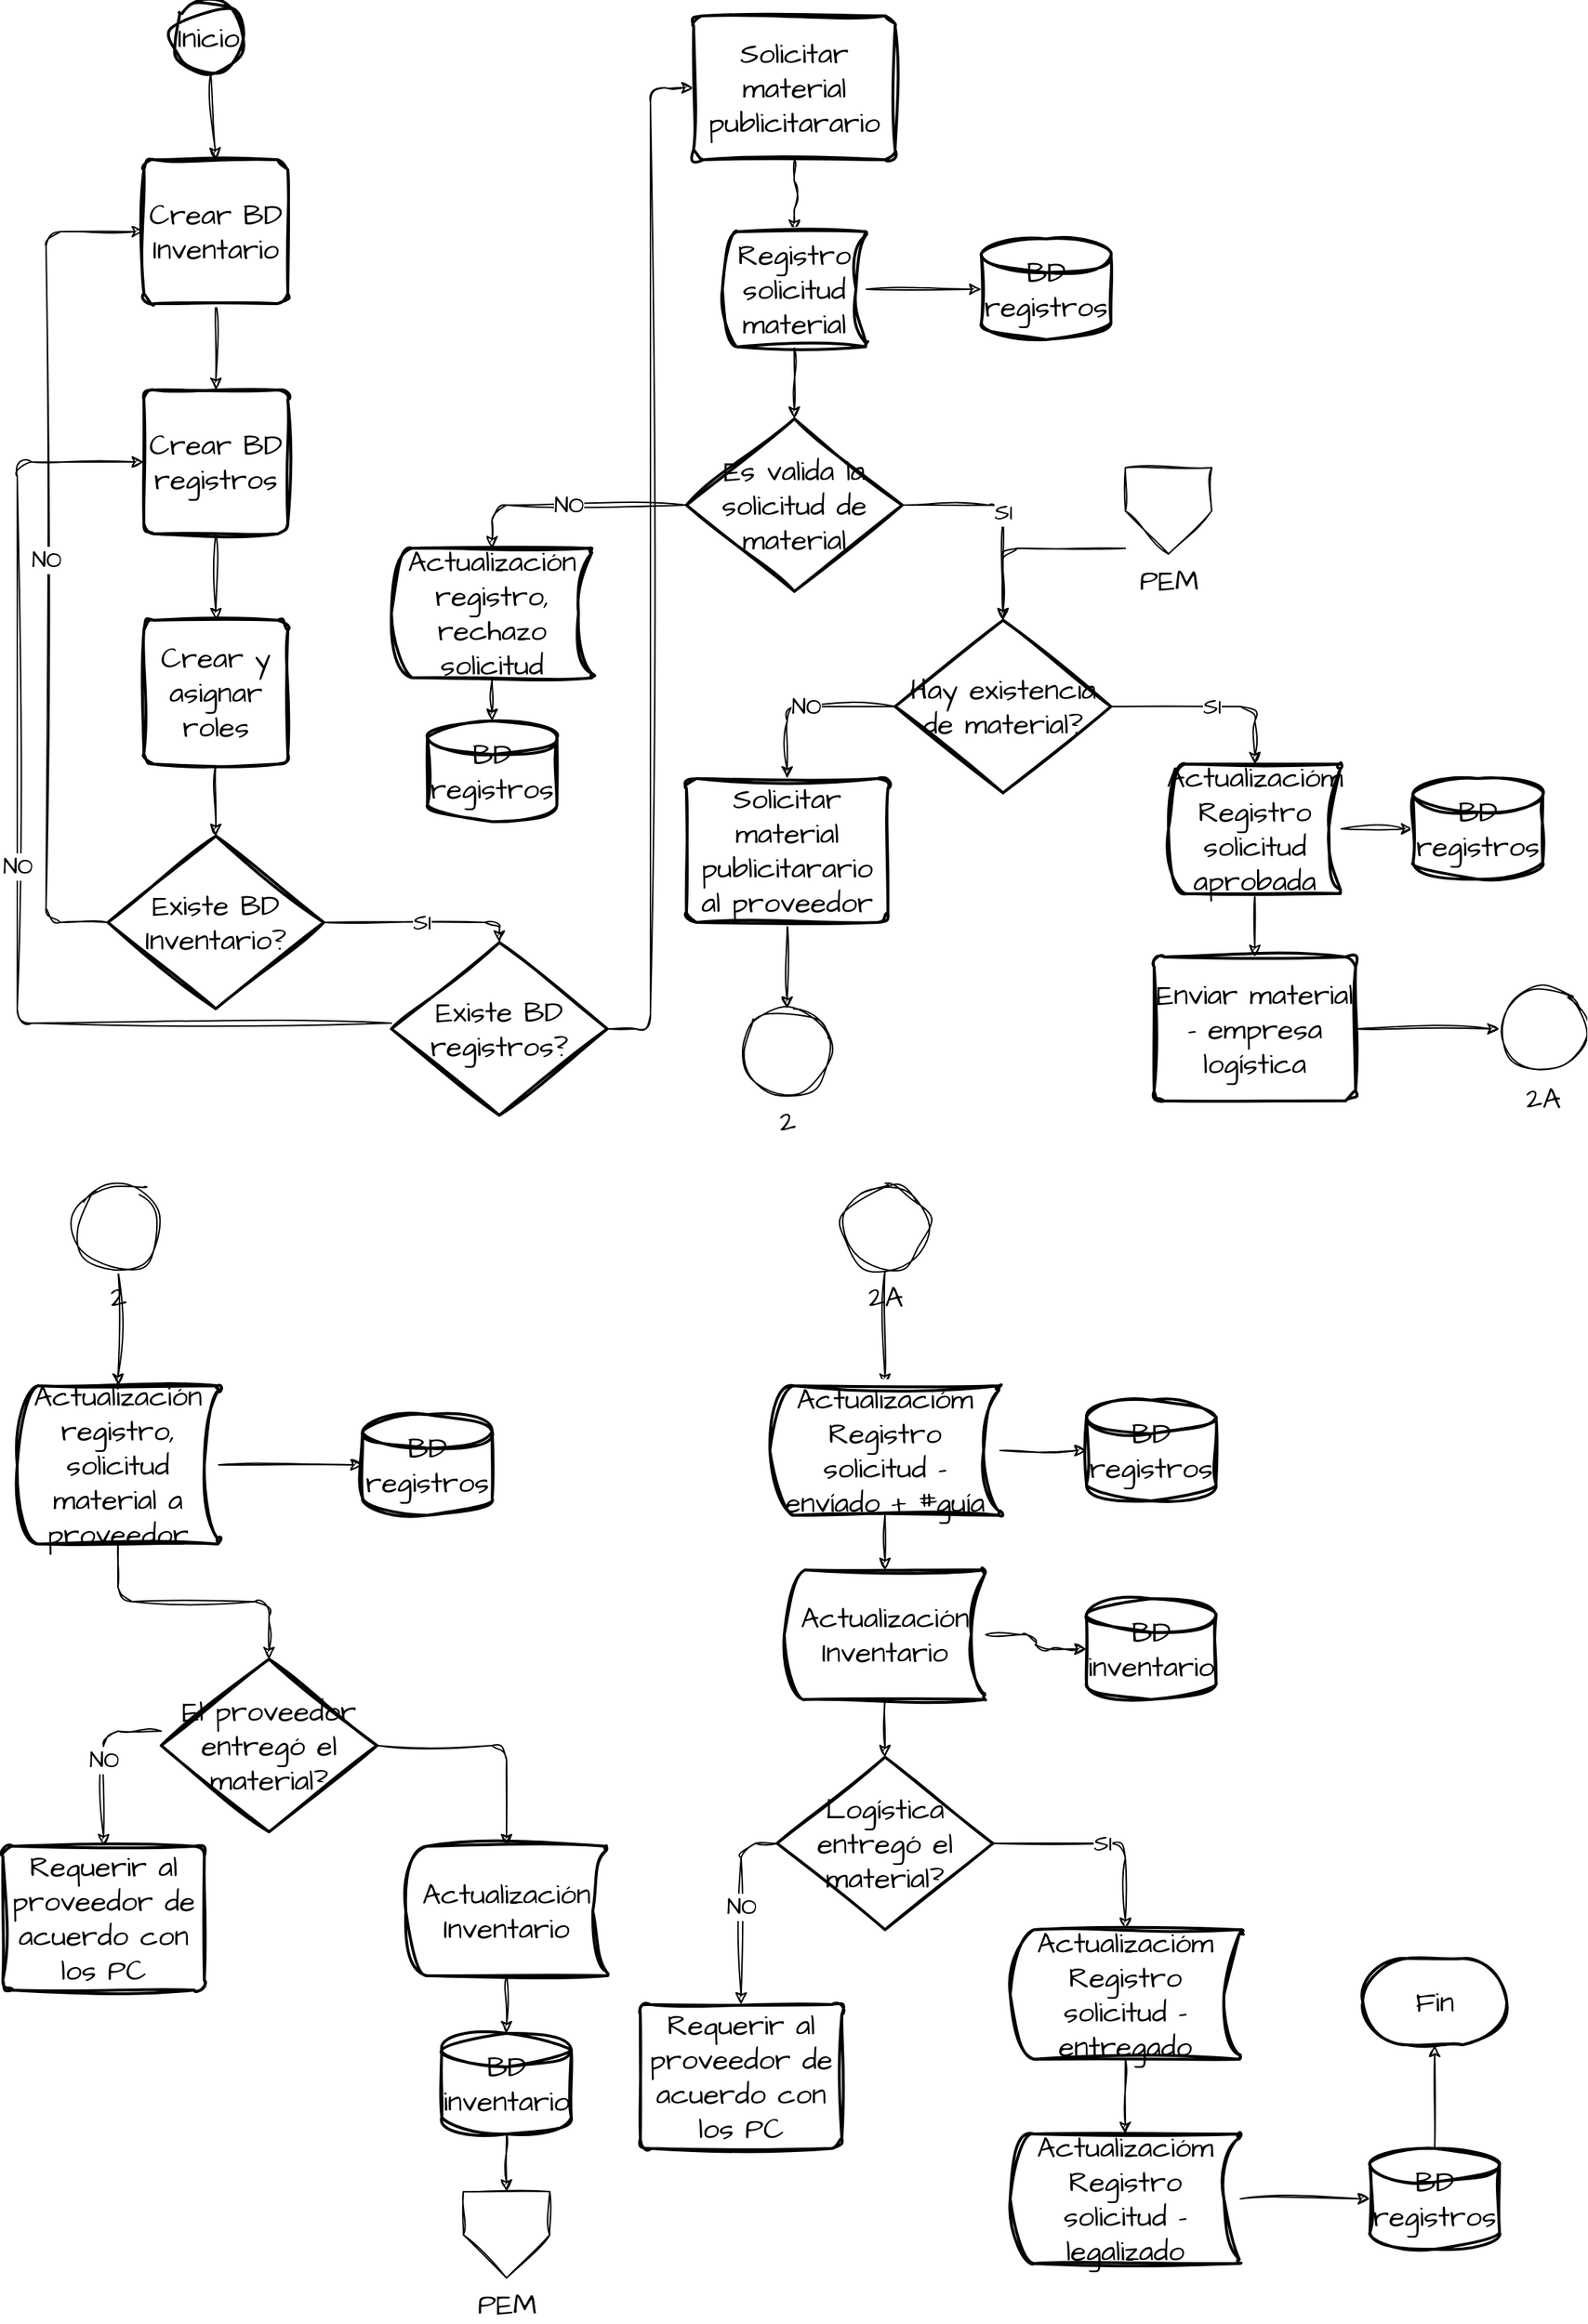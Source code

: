 <mxfile>
    <diagram id="SYRj2XKn7K4QeUOlryJP" name="Diagramaflujo">
        <mxGraphModel dx="793" dy="201" grid="1" gridSize="10" guides="1" tooltips="1" connect="1" arrows="1" fold="1" page="1" pageScale="1" pageWidth="1169" pageHeight="827" math="0" shadow="0">
            <root>
                <mxCell id="0"/>
                <mxCell id="1" parent="0"/>
                <mxCell id="UWkg1GmiOzRJtolM-4xB-4" style="edgeStyle=none;sketch=1;hachureGap=4;jiggle=2;curveFitting=1;html=1;entryX=0.5;entryY=0;entryDx=0;entryDy=0;fontFamily=Architects Daughter;fontSource=https%3A%2F%2Ffonts.googleapis.com%2Fcss%3Ffamily%3DArchitects%2BDaughter;fontSize=16;" parent="1" source="UWkg1GmiOzRJtolM-4xB-1" target="UWkg1GmiOzRJtolM-4xB-2" edge="1">
                    <mxGeometry relative="1" as="geometry"/>
                </mxCell>
                <mxCell id="UWkg1GmiOzRJtolM-4xB-1" value="Inicio" style="strokeWidth=2;html=1;shape=mxgraph.flowchart.start_2;whiteSpace=wrap;sketch=1;hachureGap=4;jiggle=2;curveFitting=1;fontFamily=Architects Daughter;fontSource=https%3A%2F%2Ffonts.googleapis.com%2Fcss%3Ffamily%3DArchitects%2BDaughter;fontSize=20;" parent="1" vertex="1">
                    <mxGeometry x="128" y="30" width="50" height="50" as="geometry"/>
                </mxCell>
                <mxCell id="UWkg1GmiOzRJtolM-4xB-5" style="edgeStyle=none;sketch=1;hachureGap=4;jiggle=2;curveFitting=1;html=1;entryX=0.5;entryY=0;entryDx=0;entryDy=0;fontFamily=Architects Daughter;fontSource=https%3A%2F%2Ffonts.googleapis.com%2Fcss%3Ffamily%3DArchitects%2BDaughter;fontSize=16;" parent="1" source="UWkg1GmiOzRJtolM-4xB-2" target="UWkg1GmiOzRJtolM-4xB-3" edge="1">
                    <mxGeometry relative="1" as="geometry"/>
                </mxCell>
                <mxCell id="UWkg1GmiOzRJtolM-4xB-2" value="Crear BD Inventario" style="rounded=1;whiteSpace=wrap;html=1;absoluteArcSize=1;arcSize=14;strokeWidth=2;sketch=1;hachureGap=4;jiggle=2;curveFitting=1;fontFamily=Architects Daughter;fontSource=https%3A%2F%2Ffonts.googleapis.com%2Fcss%3Ffamily%3DArchitects%2BDaughter;fontSize=20;" parent="1" vertex="1">
                    <mxGeometry x="108" y="140" width="100" height="100" as="geometry"/>
                </mxCell>
                <mxCell id="cjxhQd0S0Z3geC8BEjk8-2" style="edgeStyle=none;sketch=1;hachureGap=4;jiggle=2;curveFitting=1;html=1;entryX=0.5;entryY=0;entryDx=0;entryDy=0;fontFamily=Architects Daughter;fontSource=https%3A%2F%2Ffonts.googleapis.com%2Fcss%3Ffamily%3DArchitects%2BDaughter;fontSize=16;" parent="1" source="UWkg1GmiOzRJtolM-4xB-3" target="cjxhQd0S0Z3geC8BEjk8-1" edge="1">
                    <mxGeometry relative="1" as="geometry"/>
                </mxCell>
                <mxCell id="UWkg1GmiOzRJtolM-4xB-3" value="Crear BD registros" style="rounded=1;whiteSpace=wrap;html=1;absoluteArcSize=1;arcSize=14;strokeWidth=2;sketch=1;hachureGap=4;jiggle=2;curveFitting=1;fontFamily=Architects Daughter;fontSource=https%3A%2F%2Ffonts.googleapis.com%2Fcss%3Ffamily%3DArchitects%2BDaughter;fontSize=20;" parent="1" vertex="1">
                    <mxGeometry x="108" y="300" width="100" height="100" as="geometry"/>
                </mxCell>
                <mxCell id="hWOZ15Qhr4RqWc7GJRHR-2" style="edgeStyle=none;sketch=1;hachureGap=4;jiggle=2;curveFitting=1;html=1;entryX=0.5;entryY=0;entryDx=0;entryDy=0;entryPerimeter=0;fontFamily=Architects Daughter;fontSource=https%3A%2F%2Ffonts.googleapis.com%2Fcss%3Ffamily%3DArchitects%2BDaughter;fontSize=16;" parent="1" source="cjxhQd0S0Z3geC8BEjk8-1" target="hWOZ15Qhr4RqWc7GJRHR-1" edge="1">
                    <mxGeometry relative="1" as="geometry"/>
                </mxCell>
                <mxCell id="cjxhQd0S0Z3geC8BEjk8-1" value="Crear y asignar roles" style="rounded=1;whiteSpace=wrap;html=1;absoluteArcSize=1;arcSize=14;strokeWidth=2;sketch=1;hachureGap=4;jiggle=2;curveFitting=1;fontFamily=Architects Daughter;fontSource=https%3A%2F%2Ffonts.googleapis.com%2Fcss%3Ffamily%3DArchitects%2BDaughter;fontSize=20;" parent="1" vertex="1">
                    <mxGeometry x="108" y="460" width="100" height="100" as="geometry"/>
                </mxCell>
                <mxCell id="hWOZ15Qhr4RqWc7GJRHR-4" value="NO" style="edgeStyle=orthogonalEdgeStyle;sketch=1;hachureGap=4;jiggle=2;curveFitting=1;html=1;entryX=0;entryY=0.5;entryDx=0;entryDy=0;fontFamily=Architects Daughter;fontSource=https%3A%2F%2Ffonts.googleapis.com%2Fcss%3Ffamily%3DArchitects%2BDaughter;fontSize=16;" parent="1" source="hWOZ15Qhr4RqWc7GJRHR-1" target="UWkg1GmiOzRJtolM-4xB-2" edge="1">
                    <mxGeometry relative="1" as="geometry">
                        <Array as="points">
                            <mxPoint x="40" y="670"/>
                            <mxPoint x="40" y="190"/>
                        </Array>
                    </mxGeometry>
                </mxCell>
                <mxCell id="hWOZ15Qhr4RqWc7GJRHR-6" value="SI" style="edgeStyle=orthogonalEdgeStyle;sketch=1;hachureGap=4;jiggle=2;curveFitting=1;html=1;entryX=0.5;entryY=0;entryDx=0;entryDy=0;entryPerimeter=0;fontFamily=Architects Daughter;fontSource=https%3A%2F%2Ffonts.googleapis.com%2Fcss%3Ffamily%3DArchitects%2BDaughter;fontSize=16;" parent="1" source="hWOZ15Qhr4RqWc7GJRHR-1" target="hWOZ15Qhr4RqWc7GJRHR-3" edge="1">
                    <mxGeometry relative="1" as="geometry"/>
                </mxCell>
                <mxCell id="hWOZ15Qhr4RqWc7GJRHR-1" value="Existe BD Inventario?" style="strokeWidth=2;html=1;shape=mxgraph.flowchart.decision;whiteSpace=wrap;sketch=1;hachureGap=4;jiggle=2;curveFitting=1;fontFamily=Architects Daughter;fontSource=https%3A%2F%2Ffonts.googleapis.com%2Fcss%3Ffamily%3DArchitects%2BDaughter;fontSize=20;" parent="1" vertex="1">
                    <mxGeometry x="83" y="610" width="150" height="120" as="geometry"/>
                </mxCell>
                <mxCell id="hWOZ15Qhr4RqWc7GJRHR-7" value="NO" style="edgeStyle=orthogonalEdgeStyle;sketch=1;hachureGap=4;jiggle=2;curveFitting=1;html=1;entryX=0;entryY=0.5;entryDx=0;entryDy=0;fontFamily=Architects Daughter;fontSource=https%3A%2F%2Ffonts.googleapis.com%2Fcss%3Ffamily%3DArchitects%2BDaughter;fontSize=16;" parent="1" source="hWOZ15Qhr4RqWc7GJRHR-3" target="UWkg1GmiOzRJtolM-4xB-3" edge="1">
                    <mxGeometry relative="1" as="geometry">
                        <Array as="points">
                            <mxPoint x="20" y="740"/>
                            <mxPoint x="20" y="350"/>
                        </Array>
                    </mxGeometry>
                </mxCell>
                <mxCell id="XLmAMiCk5XzbBJmIG9R0-1" style="edgeStyle=orthogonalEdgeStyle;sketch=1;hachureGap=4;jiggle=2;curveFitting=1;html=1;entryX=0;entryY=0.5;entryDx=0;entryDy=0;fontFamily=Architects Daughter;fontSource=https%3A%2F%2Ffonts.googleapis.com%2Fcss%3Ffamily%3DArchitects%2BDaughter;fontSize=16;" parent="1" source="hWOZ15Qhr4RqWc7GJRHR-3" target="RUVE5d4cIIXCL2rkTvSg-2" edge="1">
                    <mxGeometry relative="1" as="geometry"/>
                </mxCell>
                <mxCell id="hWOZ15Qhr4RqWc7GJRHR-3" value="Existe BD registros?" style="strokeWidth=2;html=1;shape=mxgraph.flowchart.decision;whiteSpace=wrap;sketch=1;hachureGap=4;jiggle=2;curveFitting=1;fontFamily=Architects Daughter;fontSource=https%3A%2F%2Ffonts.googleapis.com%2Fcss%3Ffamily%3DArchitects%2BDaughter;fontSize=20;" parent="1" vertex="1">
                    <mxGeometry x="280" y="684" width="150" height="120" as="geometry"/>
                </mxCell>
                <mxCell id="XLmAMiCk5XzbBJmIG9R0-3" style="edgeStyle=orthogonalEdgeStyle;sketch=1;hachureGap=4;jiggle=2;curveFitting=1;html=1;fontFamily=Architects Daughter;fontSource=https%3A%2F%2Ffonts.googleapis.com%2Fcss%3Ffamily%3DArchitects%2BDaughter;fontSize=16;" parent="1" source="RUVE5d4cIIXCL2rkTvSg-2" edge="1">
                    <mxGeometry relative="1" as="geometry">
                        <mxPoint x="560.0" y="190" as="targetPoint"/>
                    </mxGeometry>
                </mxCell>
                <mxCell id="RUVE5d4cIIXCL2rkTvSg-2" value="Solicitar material publicitarario" style="rounded=1;whiteSpace=wrap;html=1;absoluteArcSize=1;arcSize=14;strokeWidth=2;sketch=1;hachureGap=4;jiggle=2;curveFitting=1;fontFamily=Architects Daughter;fontSource=https%3A%2F%2Ffonts.googleapis.com%2Fcss%3Ffamily%3DArchitects%2BDaughter;fontSize=20;" parent="1" vertex="1">
                    <mxGeometry x="490" y="40" width="140" height="100" as="geometry"/>
                </mxCell>
                <mxCell id="XLmAMiCk5XzbBJmIG9R0-5" style="edgeStyle=orthogonalEdgeStyle;sketch=1;hachureGap=4;jiggle=2;curveFitting=1;html=1;entryX=0;entryY=0.5;entryDx=0;entryDy=0;entryPerimeter=0;fontFamily=Architects Daughter;fontSource=https%3A%2F%2Ffonts.googleapis.com%2Fcss%3Ffamily%3DArchitects%2BDaughter;fontSize=16;" parent="1" source="XLmAMiCk5XzbBJmIG9R0-2" target="XLmAMiCk5XzbBJmIG9R0-4" edge="1">
                    <mxGeometry relative="1" as="geometry"/>
                </mxCell>
                <mxCell id="AAdMBMOaVYVaj3Oyje2J-4" style="edgeStyle=orthogonalEdgeStyle;sketch=1;hachureGap=4;jiggle=2;curveFitting=1;html=1;entryX=0.5;entryY=0;entryDx=0;entryDy=0;entryPerimeter=0;fontFamily=Architects Daughter;fontSource=https%3A%2F%2Ffonts.googleapis.com%2Fcss%3Ffamily%3DArchitects%2BDaughter;fontSize=16;" parent="1" source="XLmAMiCk5XzbBJmIG9R0-2" target="AAdMBMOaVYVaj3Oyje2J-2" edge="1">
                    <mxGeometry relative="1" as="geometry"/>
                </mxCell>
                <mxCell id="XLmAMiCk5XzbBJmIG9R0-2" value="Registro solicitud material" style="strokeWidth=2;html=1;shape=mxgraph.flowchart.stored_data;whiteSpace=wrap;sketch=1;hachureGap=4;jiggle=2;curveFitting=1;fontFamily=Architects Daughter;fontSource=https%3A%2F%2Ffonts.googleapis.com%2Fcss%3Ffamily%3DArchitects%2BDaughter;fontSize=20;" parent="1" vertex="1">
                    <mxGeometry x="510" y="190" width="100" height="80" as="geometry"/>
                </mxCell>
                <mxCell id="XLmAMiCk5XzbBJmIG9R0-4" value="BD registros" style="strokeWidth=2;html=1;shape=mxgraph.flowchart.database;whiteSpace=wrap;sketch=1;hachureGap=4;jiggle=2;curveFitting=1;fontFamily=Architects Daughter;fontSource=https%3A%2F%2Ffonts.googleapis.com%2Fcss%3Ffamily%3DArchitects%2BDaughter;fontSize=20;" parent="1" vertex="1">
                    <mxGeometry x="690" y="195" width="90" height="70" as="geometry"/>
                </mxCell>
                <mxCell id="AAdMBMOaVYVaj3Oyje2J-5" value="SI" style="edgeStyle=orthogonalEdgeStyle;sketch=1;hachureGap=4;jiggle=2;curveFitting=1;html=1;entryX=0.5;entryY=0;entryDx=0;entryDy=0;entryPerimeter=0;fontFamily=Architects Daughter;fontSource=https%3A%2F%2Ffonts.googleapis.com%2Fcss%3Ffamily%3DArchitects%2BDaughter;fontSize=16;" parent="1" source="AAdMBMOaVYVaj3Oyje2J-2" target="AAdMBMOaVYVaj3Oyje2J-3" edge="1">
                    <mxGeometry relative="1" as="geometry">
                        <Array as="points">
                            <mxPoint x="705" y="380"/>
                        </Array>
                    </mxGeometry>
                </mxCell>
                <mxCell id="AAdMBMOaVYVaj3Oyje2J-7" value="NO" style="edgeStyle=orthogonalEdgeStyle;sketch=1;hachureGap=4;jiggle=2;curveFitting=1;html=1;entryX=0.5;entryY=0;entryDx=0;entryDy=0;entryPerimeter=0;fontFamily=Architects Daughter;fontSource=https%3A%2F%2Ffonts.googleapis.com%2Fcss%3Ffamily%3DArchitects%2BDaughter;fontSize=16;" parent="1" source="AAdMBMOaVYVaj3Oyje2J-2" target="AAdMBMOaVYVaj3Oyje2J-6" edge="1">
                    <mxGeometry relative="1" as="geometry"/>
                </mxCell>
                <mxCell id="AAdMBMOaVYVaj3Oyje2J-2" value="Es valida la solicitud de material" style="strokeWidth=2;html=1;shape=mxgraph.flowchart.decision;whiteSpace=wrap;sketch=1;hachureGap=4;jiggle=2;curveFitting=1;fontFamily=Architects Daughter;fontSource=https%3A%2F%2Ffonts.googleapis.com%2Fcss%3Ffamily%3DArchitects%2BDaughter;fontSize=20;" parent="1" vertex="1">
                    <mxGeometry x="485" y="320" width="150" height="120" as="geometry"/>
                </mxCell>
                <mxCell id="AAdMBMOaVYVaj3Oyje2J-14" value="NO" style="edgeStyle=orthogonalEdgeStyle;sketch=1;hachureGap=4;jiggle=2;curveFitting=1;html=1;entryX=0.5;entryY=0;entryDx=0;entryDy=0;fontFamily=Architects Daughter;fontSource=https%3A%2F%2Ffonts.googleapis.com%2Fcss%3Ffamily%3DArchitects%2BDaughter;fontSize=16;" parent="1" source="AAdMBMOaVYVaj3Oyje2J-3" target="AAdMBMOaVYVaj3Oyje2J-11" edge="1">
                    <mxGeometry relative="1" as="geometry"/>
                </mxCell>
                <mxCell id="00juHRN1YXArudTo3HJc-2" value="SI" style="edgeStyle=orthogonalEdgeStyle;sketch=1;hachureGap=4;jiggle=2;curveFitting=1;html=1;entryX=0.5;entryY=0;entryDx=0;entryDy=0;entryPerimeter=0;fontFamily=Architects Daughter;fontSource=https%3A%2F%2Ffonts.googleapis.com%2Fcss%3Ffamily%3DArchitects%2BDaughter;fontSize=16;" parent="1" source="AAdMBMOaVYVaj3Oyje2J-3" target="00juHRN1YXArudTo3HJc-1" edge="1">
                    <mxGeometry relative="1" as="geometry"/>
                </mxCell>
                <mxCell id="AAdMBMOaVYVaj3Oyje2J-3" value="Hay existencia de material?" style="strokeWidth=2;html=1;shape=mxgraph.flowchart.decision;whiteSpace=wrap;sketch=1;hachureGap=4;jiggle=2;curveFitting=1;fontFamily=Architects Daughter;fontSource=https%3A%2F%2Ffonts.googleapis.com%2Fcss%3Ffamily%3DArchitects%2BDaughter;fontSize=20;" parent="1" vertex="1">
                    <mxGeometry x="630" y="460" width="150" height="120" as="geometry"/>
                </mxCell>
                <mxCell id="AAdMBMOaVYVaj3Oyje2J-9" style="edgeStyle=orthogonalEdgeStyle;sketch=1;hachureGap=4;jiggle=2;curveFitting=1;html=1;entryX=0.5;entryY=0;entryDx=0;entryDy=0;entryPerimeter=0;fontFamily=Architects Daughter;fontSource=https%3A%2F%2Ffonts.googleapis.com%2Fcss%3Ffamily%3DArchitects%2BDaughter;fontSize=16;" parent="1" source="AAdMBMOaVYVaj3Oyje2J-6" target="AAdMBMOaVYVaj3Oyje2J-8" edge="1">
                    <mxGeometry relative="1" as="geometry"/>
                </mxCell>
                <mxCell id="AAdMBMOaVYVaj3Oyje2J-6" value="Actualización registro, rechazo solicitud" style="strokeWidth=2;html=1;shape=mxgraph.flowchart.stored_data;whiteSpace=wrap;sketch=1;hachureGap=4;jiggle=2;curveFitting=1;fontFamily=Architects Daughter;fontSource=https%3A%2F%2Ffonts.googleapis.com%2Fcss%3Ffamily%3DArchitects%2BDaughter;fontSize=20;" parent="1" vertex="1">
                    <mxGeometry x="280" y="410" width="140" height="90" as="geometry"/>
                </mxCell>
                <mxCell id="AAdMBMOaVYVaj3Oyje2J-8" value="BD registros" style="strokeWidth=2;html=1;shape=mxgraph.flowchart.database;whiteSpace=wrap;sketch=1;hachureGap=4;jiggle=2;curveFitting=1;fontFamily=Architects Daughter;fontSource=https%3A%2F%2Ffonts.googleapis.com%2Fcss%3Ffamily%3DArchitects%2BDaughter;fontSize=20;" parent="1" vertex="1">
                    <mxGeometry x="305" y="530" width="90" height="70" as="geometry"/>
                </mxCell>
                <mxCell id="AAdMBMOaVYVaj3Oyje2J-17" style="edgeStyle=orthogonalEdgeStyle;sketch=1;hachureGap=4;jiggle=2;curveFitting=1;html=1;entryX=0.5;entryY=0;entryDx=0;entryDy=0;entryPerimeter=0;fontFamily=Architects Daughter;fontSource=https%3A%2F%2Ffonts.googleapis.com%2Fcss%3Ffamily%3DArchitects%2BDaughter;fontSize=16;" parent="1" source="AAdMBMOaVYVaj3Oyje2J-11" target="AAdMBMOaVYVaj3Oyje2J-16" edge="1">
                    <mxGeometry relative="1" as="geometry"/>
                </mxCell>
                <mxCell id="AAdMBMOaVYVaj3Oyje2J-11" value="Solicitar material publicitarario al proveedor" style="rounded=1;whiteSpace=wrap;html=1;absoluteArcSize=1;arcSize=14;strokeWidth=2;sketch=1;hachureGap=4;jiggle=2;curveFitting=1;fontFamily=Architects Daughter;fontSource=https%3A%2F%2Ffonts.googleapis.com%2Fcss%3Ffamily%3DArchitects%2BDaughter;fontSize=20;" parent="1" vertex="1">
                    <mxGeometry x="485" y="570" width="140" height="100" as="geometry"/>
                </mxCell>
                <mxCell id="AAdMBMOaVYVaj3Oyje2J-21" style="edgeStyle=orthogonalEdgeStyle;sketch=1;hachureGap=4;jiggle=2;curveFitting=1;html=1;entryX=0.5;entryY=0;entryDx=0;entryDy=0;entryPerimeter=0;fontFamily=Architects Daughter;fontSource=https%3A%2F%2Ffonts.googleapis.com%2Fcss%3Ffamily%3DArchitects%2BDaughter;fontSize=16;" parent="1" source="AAdMBMOaVYVaj3Oyje2J-15" target="AAdMBMOaVYVaj3Oyje2J-20" edge="1">
                    <mxGeometry relative="1" as="geometry"/>
                </mxCell>
                <mxCell id="00juHRN1YXArudTo3HJc-6" style="edgeStyle=orthogonalEdgeStyle;sketch=1;hachureGap=4;jiggle=2;curveFitting=1;html=1;fontFamily=Architects Daughter;fontSource=https%3A%2F%2Ffonts.googleapis.com%2Fcss%3Ffamily%3DArchitects%2BDaughter;fontSize=16;" parent="1" source="AAdMBMOaVYVaj3Oyje2J-15" target="00juHRN1YXArudTo3HJc-5" edge="1">
                    <mxGeometry relative="1" as="geometry"/>
                </mxCell>
                <mxCell id="AAdMBMOaVYVaj3Oyje2J-15" value="Actualización registro, solicitud material a proveedor" style="strokeWidth=2;html=1;shape=mxgraph.flowchart.stored_data;whiteSpace=wrap;sketch=1;hachureGap=4;jiggle=2;curveFitting=1;fontFamily=Architects Daughter;fontSource=https%3A%2F%2Ffonts.googleapis.com%2Fcss%3Ffamily%3DArchitects%2BDaughter;fontSize=20;" parent="1" vertex="1">
                    <mxGeometry x="20" y="992" width="140" height="110" as="geometry"/>
                </mxCell>
                <mxCell id="AAdMBMOaVYVaj3Oyje2J-16" value="2" style="verticalLabelPosition=bottom;verticalAlign=top;html=1;shape=mxgraph.flowchart.on-page_reference;sketch=1;hachureGap=4;jiggle=2;curveFitting=1;fontFamily=Architects Daughter;fontSource=https%3A%2F%2Ffonts.googleapis.com%2Fcss%3Ffamily%3DArchitects%2BDaughter;fontSize=20;" parent="1" vertex="1">
                    <mxGeometry x="525" y="730" width="60" height="60" as="geometry"/>
                </mxCell>
                <mxCell id="AAdMBMOaVYVaj3Oyje2J-19" style="edgeStyle=orthogonalEdgeStyle;sketch=1;hachureGap=4;jiggle=2;curveFitting=1;html=1;entryX=0.5;entryY=0;entryDx=0;entryDy=0;entryPerimeter=0;fontFamily=Architects Daughter;fontSource=https%3A%2F%2Ffonts.googleapis.com%2Fcss%3Ffamily%3DArchitects%2BDaughter;fontSize=16;" parent="1" source="AAdMBMOaVYVaj3Oyje2J-18" target="AAdMBMOaVYVaj3Oyje2J-15" edge="1">
                    <mxGeometry relative="1" as="geometry"/>
                </mxCell>
                <mxCell id="AAdMBMOaVYVaj3Oyje2J-18" value="2" style="verticalLabelPosition=bottom;verticalAlign=top;html=1;shape=mxgraph.flowchart.on-page_reference;sketch=1;hachureGap=4;jiggle=2;curveFitting=1;fontFamily=Architects Daughter;fontSource=https%3A%2F%2Ffonts.googleapis.com%2Fcss%3Ffamily%3DArchitects%2BDaughter;fontSize=20;" parent="1" vertex="1">
                    <mxGeometry x="60" y="852" width="60" height="60" as="geometry"/>
                </mxCell>
                <mxCell id="AAdMBMOaVYVaj3Oyje2J-28" value="NO" style="edgeStyle=orthogonalEdgeStyle;sketch=1;hachureGap=4;jiggle=2;curveFitting=1;html=1;entryX=0.5;entryY=0;entryDx=0;entryDy=0;fontFamily=Architects Daughter;fontSource=https%3A%2F%2Ffonts.googleapis.com%2Fcss%3Ffamily%3DArchitects%2BDaughter;fontSize=16;" parent="1" source="AAdMBMOaVYVaj3Oyje2J-20" target="AAdMBMOaVYVaj3Oyje2J-26" edge="1">
                    <mxGeometry relative="1" as="geometry">
                        <Array as="points">
                            <mxPoint x="80" y="1232"/>
                        </Array>
                    </mxGeometry>
                </mxCell>
                <mxCell id="00juHRN1YXArudTo3HJc-4" style="edgeStyle=orthogonalEdgeStyle;sketch=1;hachureGap=4;jiggle=2;curveFitting=1;html=1;entryX=0.5;entryY=0;entryDx=0;entryDy=0;entryPerimeter=0;fontFamily=Architects Daughter;fontSource=https%3A%2F%2Ffonts.googleapis.com%2Fcss%3Ffamily%3DArchitects%2BDaughter;fontSize=16;" parent="1" source="AAdMBMOaVYVaj3Oyje2J-20" target="00juHRN1YXArudTo3HJc-3" edge="1">
                    <mxGeometry relative="1" as="geometry"/>
                </mxCell>
                <mxCell id="AAdMBMOaVYVaj3Oyje2J-20" value="El proveedor entregó el material?" style="strokeWidth=2;html=1;shape=mxgraph.flowchart.decision;whiteSpace=wrap;sketch=1;hachureGap=4;jiggle=2;curveFitting=1;fontFamily=Architects Daughter;fontSource=https%3A%2F%2Ffonts.googleapis.com%2Fcss%3Ffamily%3DArchitects%2BDaughter;fontSize=20;" parent="1" vertex="1">
                    <mxGeometry x="120" y="1182" width="150" height="120" as="geometry"/>
                </mxCell>
                <mxCell id="AAdMBMOaVYVaj3Oyje2J-22" value="PEM" style="verticalLabelPosition=bottom;verticalAlign=top;html=1;shape=offPageConnector;rounded=0;size=0.5;sketch=1;hachureGap=4;jiggle=2;curveFitting=1;fontFamily=Architects Daughter;fontSource=https%3A%2F%2Ffonts.googleapis.com%2Fcss%3Ffamily%3DArchitects%2BDaughter;fontSize=20;" parent="1" vertex="1">
                    <mxGeometry x="330" y="1552" width="60" height="60" as="geometry"/>
                </mxCell>
                <mxCell id="AAdMBMOaVYVaj3Oyje2J-25" style="edgeStyle=orthogonalEdgeStyle;sketch=1;hachureGap=4;jiggle=2;curveFitting=1;html=1;entryX=0.5;entryY=0;entryDx=0;entryDy=0;entryPerimeter=0;fontFamily=Architects Daughter;fontSource=https%3A%2F%2Ffonts.googleapis.com%2Fcss%3Ffamily%3DArchitects%2BDaughter;fontSize=16;" parent="1" source="AAdMBMOaVYVaj3Oyje2J-24" target="AAdMBMOaVYVaj3Oyje2J-3" edge="1">
                    <mxGeometry relative="1" as="geometry">
                        <Array as="points">
                            <mxPoint x="705" y="410"/>
                        </Array>
                    </mxGeometry>
                </mxCell>
                <mxCell id="AAdMBMOaVYVaj3Oyje2J-24" value="PEM" style="verticalLabelPosition=bottom;verticalAlign=top;html=1;shape=offPageConnector;rounded=0;size=0.5;sketch=1;hachureGap=4;jiggle=2;curveFitting=1;fontFamily=Architects Daughter;fontSource=https%3A%2F%2Ffonts.googleapis.com%2Fcss%3Ffamily%3DArchitects%2BDaughter;fontSize=20;" parent="1" vertex="1">
                    <mxGeometry x="790" y="354" width="60" height="60" as="geometry"/>
                </mxCell>
                <mxCell id="AAdMBMOaVYVaj3Oyje2J-26" value="Requerir al proveedor de acuerdo con los PC" style="rounded=1;whiteSpace=wrap;html=1;absoluteArcSize=1;arcSize=14;strokeWidth=2;sketch=1;hachureGap=4;jiggle=2;curveFitting=1;fontFamily=Architects Daughter;fontSource=https%3A%2F%2Ffonts.googleapis.com%2Fcss%3Ffamily%3DArchitects%2BDaughter;fontSize=20;" parent="1" vertex="1">
                    <mxGeometry x="10" y="1312" width="140" height="100" as="geometry"/>
                </mxCell>
                <mxCell id="KWmAo9YmUyV7UOHmyln2-1" style="edgeStyle=orthogonalEdgeStyle;sketch=1;hachureGap=4;jiggle=2;curveFitting=1;html=1;entryX=0.5;entryY=0;entryDx=0;entryDy=0;fontFamily=Architects Daughter;fontSource=https%3A%2F%2Ffonts.googleapis.com%2Fcss%3Ffamily%3DArchitects%2BDaughter;fontSize=16;" parent="1" source="00juHRN1YXArudTo3HJc-1" target="2Xt5DqhNB-6L_L5yFGDE-1" edge="1">
                    <mxGeometry relative="1" as="geometry"/>
                </mxCell>
                <mxCell id="KWmAo9YmUyV7UOHmyln2-8" style="edgeStyle=orthogonalEdgeStyle;sketch=1;hachureGap=4;jiggle=2;curveFitting=1;html=1;entryX=0;entryY=0.5;entryDx=0;entryDy=0;entryPerimeter=0;fontFamily=Architects Daughter;fontSource=https%3A%2F%2Ffonts.googleapis.com%2Fcss%3Ffamily%3DArchitects%2BDaughter;fontSize=16;" parent="1" source="00juHRN1YXArudTo3HJc-1" target="KWmAo9YmUyV7UOHmyln2-7" edge="1">
                    <mxGeometry relative="1" as="geometry"/>
                </mxCell>
                <mxCell id="00juHRN1YXArudTo3HJc-1" value="Actualizacióm Registro solicitud aprobada" style="strokeWidth=2;html=1;shape=mxgraph.flowchart.stored_data;whiteSpace=wrap;sketch=1;hachureGap=4;jiggle=2;curveFitting=1;fontFamily=Architects Daughter;fontSource=https%3A%2F%2Ffonts.googleapis.com%2Fcss%3Ffamily%3DArchitects%2BDaughter;fontSize=20;" parent="1" vertex="1">
                    <mxGeometry x="820" y="560" width="120" height="90" as="geometry"/>
                </mxCell>
                <mxCell id="00juHRN1YXArudTo3HJc-8" style="edgeStyle=orthogonalEdgeStyle;sketch=1;hachureGap=4;jiggle=2;curveFitting=1;html=1;entryX=0.5;entryY=0;entryDx=0;entryDy=0;entryPerimeter=0;fontFamily=Architects Daughter;fontSource=https%3A%2F%2Ffonts.googleapis.com%2Fcss%3Ffamily%3DArchitects%2BDaughter;fontSize=16;" parent="1" source="00juHRN1YXArudTo3HJc-3" target="00juHRN1YXArudTo3HJc-7" edge="1">
                    <mxGeometry relative="1" as="geometry"/>
                </mxCell>
                <mxCell id="00juHRN1YXArudTo3HJc-3" value="Actualización Inventario" style="strokeWidth=2;html=1;shape=mxgraph.flowchart.stored_data;whiteSpace=wrap;sketch=1;hachureGap=4;jiggle=2;curveFitting=1;fontFamily=Architects Daughter;fontSource=https%3A%2F%2Ffonts.googleapis.com%2Fcss%3Ffamily%3DArchitects%2BDaughter;fontSize=20;" parent="1" vertex="1">
                    <mxGeometry x="290" y="1312" width="140" height="90" as="geometry"/>
                </mxCell>
                <mxCell id="00juHRN1YXArudTo3HJc-5" value="BD registros" style="strokeWidth=2;html=1;shape=mxgraph.flowchart.database;whiteSpace=wrap;sketch=1;hachureGap=4;jiggle=2;curveFitting=1;fontFamily=Architects Daughter;fontSource=https%3A%2F%2Ffonts.googleapis.com%2Fcss%3Ffamily%3DArchitects%2BDaughter;fontSize=20;" parent="1" vertex="1">
                    <mxGeometry x="260" y="1012" width="90" height="70" as="geometry"/>
                </mxCell>
                <mxCell id="00juHRN1YXArudTo3HJc-9" style="edgeStyle=orthogonalEdgeStyle;sketch=1;hachureGap=4;jiggle=2;curveFitting=1;html=1;entryX=0.5;entryY=0;entryDx=0;entryDy=0;fontFamily=Architects Daughter;fontSource=https%3A%2F%2Ffonts.googleapis.com%2Fcss%3Ffamily%3DArchitects%2BDaughter;fontSize=16;" parent="1" source="00juHRN1YXArudTo3HJc-7" target="AAdMBMOaVYVaj3Oyje2J-22" edge="1">
                    <mxGeometry relative="1" as="geometry"/>
                </mxCell>
                <mxCell id="00juHRN1YXArudTo3HJc-7" value="BD inventario" style="strokeWidth=2;html=1;shape=mxgraph.flowchart.database;whiteSpace=wrap;sketch=1;hachureGap=4;jiggle=2;curveFitting=1;fontFamily=Architects Daughter;fontSource=https%3A%2F%2Ffonts.googleapis.com%2Fcss%3Ffamily%3DArchitects%2BDaughter;fontSize=20;" parent="1" vertex="1">
                    <mxGeometry x="315" y="1442" width="90" height="70" as="geometry"/>
                </mxCell>
                <mxCell id="KWmAo9YmUyV7UOHmyln2-3" style="edgeStyle=orthogonalEdgeStyle;sketch=1;hachureGap=4;jiggle=2;curveFitting=1;html=1;entryX=0;entryY=0.5;entryDx=0;entryDy=0;entryPerimeter=0;fontFamily=Architects Daughter;fontSource=https%3A%2F%2Ffonts.googleapis.com%2Fcss%3Ffamily%3DArchitects%2BDaughter;fontSize=16;" parent="1" source="2Xt5DqhNB-6L_L5yFGDE-1" target="KWmAo9YmUyV7UOHmyln2-2" edge="1">
                    <mxGeometry relative="1" as="geometry"/>
                </mxCell>
                <mxCell id="2Xt5DqhNB-6L_L5yFGDE-1" value="Enviar material - empresa logística" style="rounded=1;whiteSpace=wrap;html=1;absoluteArcSize=1;arcSize=14;strokeWidth=2;sketch=1;hachureGap=4;jiggle=2;curveFitting=1;fontFamily=Architects Daughter;fontSource=https%3A%2F%2Ffonts.googleapis.com%2Fcss%3Ffamily%3DArchitects%2BDaughter;fontSize=20;" parent="1" vertex="1">
                    <mxGeometry x="810" y="694" width="140" height="100" as="geometry"/>
                </mxCell>
                <mxCell id="KWmAo9YmUyV7UOHmyln2-2" value="2A" style="verticalLabelPosition=bottom;verticalAlign=top;html=1;shape=mxgraph.flowchart.on-page_reference;sketch=1;hachureGap=4;jiggle=2;curveFitting=1;fontFamily=Architects Daughter;fontSource=https%3A%2F%2Ffonts.googleapis.com%2Fcss%3Ffamily%3DArchitects%2BDaughter;fontSize=20;" parent="1" vertex="1">
                    <mxGeometry x="1050" y="714" width="60" height="60" as="geometry"/>
                </mxCell>
                <mxCell id="KWmAo9YmUyV7UOHmyln2-6" style="edgeStyle=orthogonalEdgeStyle;sketch=1;hachureGap=4;jiggle=2;curveFitting=1;html=1;entryX=0.5;entryY=0;entryDx=0;entryDy=0;entryPerimeter=0;fontFamily=Architects Daughter;fontSource=https%3A%2F%2Ffonts.googleapis.com%2Fcss%3Ffamily%3DArchitects%2BDaughter;fontSize=16;" parent="1" source="KWmAo9YmUyV7UOHmyln2-4" target="KWmAo9YmUyV7UOHmyln2-5" edge="1">
                    <mxGeometry relative="1" as="geometry"/>
                </mxCell>
                <mxCell id="KWmAo9YmUyV7UOHmyln2-4" value="2A" style="verticalLabelPosition=bottom;verticalAlign=top;html=1;shape=mxgraph.flowchart.on-page_reference;sketch=1;hachureGap=4;jiggle=2;curveFitting=1;fontFamily=Architects Daughter;fontSource=https%3A%2F%2Ffonts.googleapis.com%2Fcss%3Ffamily%3DArchitects%2BDaughter;fontSize=20;" parent="1" vertex="1">
                    <mxGeometry x="593" y="852" width="60" height="60" as="geometry"/>
                </mxCell>
                <mxCell id="KWmAo9YmUyV7UOHmyln2-10" style="edgeStyle=orthogonalEdgeStyle;sketch=1;hachureGap=4;jiggle=2;curveFitting=1;html=1;entryX=0.5;entryY=0;entryDx=0;entryDy=0;entryPerimeter=0;fontFamily=Architects Daughter;fontSource=https%3A%2F%2Ffonts.googleapis.com%2Fcss%3Ffamily%3DArchitects%2BDaughter;fontSize=16;" parent="1" source="KWmAo9YmUyV7UOHmyln2-5" target="KWmAo9YmUyV7UOHmyln2-9" edge="1">
                    <mxGeometry relative="1" as="geometry"/>
                </mxCell>
                <mxCell id="KWmAo9YmUyV7UOHmyln2-12" style="edgeStyle=orthogonalEdgeStyle;sketch=1;hachureGap=4;jiggle=2;curveFitting=1;html=1;entryX=0;entryY=0.5;entryDx=0;entryDy=0;entryPerimeter=0;fontFamily=Architects Daughter;fontSource=https%3A%2F%2Ffonts.googleapis.com%2Fcss%3Ffamily%3DArchitects%2BDaughter;fontSize=16;" parent="1" source="KWmAo9YmUyV7UOHmyln2-5" target="KWmAo9YmUyV7UOHmyln2-11" edge="1">
                    <mxGeometry relative="1" as="geometry"/>
                </mxCell>
                <mxCell id="KWmAo9YmUyV7UOHmyln2-5" value="Actualizacióm Registro solicitud - envíado + #guía" style="strokeWidth=2;html=1;shape=mxgraph.flowchart.stored_data;whiteSpace=wrap;sketch=1;hachureGap=4;jiggle=2;curveFitting=1;fontFamily=Architects Daughter;fontSource=https%3A%2F%2Ffonts.googleapis.com%2Fcss%3Ffamily%3DArchitects%2BDaughter;fontSize=20;" parent="1" vertex="1">
                    <mxGeometry x="543" y="992" width="160" height="90" as="geometry"/>
                </mxCell>
                <mxCell id="KWmAo9YmUyV7UOHmyln2-7" value="BD registros" style="strokeWidth=2;html=1;shape=mxgraph.flowchart.database;whiteSpace=wrap;sketch=1;hachureGap=4;jiggle=2;curveFitting=1;fontFamily=Architects Daughter;fontSource=https%3A%2F%2Ffonts.googleapis.com%2Fcss%3Ffamily%3DArchitects%2BDaughter;fontSize=20;" parent="1" vertex="1">
                    <mxGeometry x="990" y="570" width="90" height="70" as="geometry"/>
                </mxCell>
                <mxCell id="KWmAo9YmUyV7UOHmyln2-14" style="edgeStyle=orthogonalEdgeStyle;sketch=1;hachureGap=4;jiggle=2;curveFitting=1;html=1;entryX=0;entryY=0.5;entryDx=0;entryDy=0;entryPerimeter=0;fontFamily=Architects Daughter;fontSource=https%3A%2F%2Ffonts.googleapis.com%2Fcss%3Ffamily%3DArchitects%2BDaughter;fontSize=16;" parent="1" source="KWmAo9YmUyV7UOHmyln2-9" target="KWmAo9YmUyV7UOHmyln2-13" edge="1">
                    <mxGeometry relative="1" as="geometry"/>
                </mxCell>
                <mxCell id="KWmAo9YmUyV7UOHmyln2-20" style="edgeStyle=orthogonalEdgeStyle;sketch=1;hachureGap=4;jiggle=2;curveFitting=1;html=1;fontFamily=Architects Daughter;fontSource=https%3A%2F%2Ffonts.googleapis.com%2Fcss%3Ffamily%3DArchitects%2BDaughter;fontSize=16;" parent="1" source="KWmAo9YmUyV7UOHmyln2-9" target="KWmAo9YmUyV7UOHmyln2-15" edge="1">
                    <mxGeometry relative="1" as="geometry"/>
                </mxCell>
                <mxCell id="KWmAo9YmUyV7UOHmyln2-9" value="Actualización Inventario" style="strokeWidth=2;html=1;shape=mxgraph.flowchart.stored_data;whiteSpace=wrap;sketch=1;hachureGap=4;jiggle=2;curveFitting=1;fontFamily=Architects Daughter;fontSource=https%3A%2F%2Ffonts.googleapis.com%2Fcss%3Ffamily%3DArchitects%2BDaughter;fontSize=20;" parent="1" vertex="1">
                    <mxGeometry x="553" y="1120" width="140" height="90" as="geometry"/>
                </mxCell>
                <mxCell id="KWmAo9YmUyV7UOHmyln2-11" value="BD registros" style="strokeWidth=2;html=1;shape=mxgraph.flowchart.database;whiteSpace=wrap;sketch=1;hachureGap=4;jiggle=2;curveFitting=1;fontFamily=Architects Daughter;fontSource=https%3A%2F%2Ffonts.googleapis.com%2Fcss%3Ffamily%3DArchitects%2BDaughter;fontSize=20;" parent="1" vertex="1">
                    <mxGeometry x="763" y="1002" width="90" height="70" as="geometry"/>
                </mxCell>
                <mxCell id="KWmAo9YmUyV7UOHmyln2-13" value="BD inventario" style="strokeWidth=2;html=1;shape=mxgraph.flowchart.database;whiteSpace=wrap;sketch=1;hachureGap=4;jiggle=2;curveFitting=1;fontFamily=Architects Daughter;fontSource=https%3A%2F%2Ffonts.googleapis.com%2Fcss%3Ffamily%3DArchitects%2BDaughter;fontSize=20;" parent="1" vertex="1">
                    <mxGeometry x="763" y="1140" width="90" height="70" as="geometry"/>
                </mxCell>
                <mxCell id="KWmAo9YmUyV7UOHmyln2-19" value="SI" style="edgeStyle=orthogonalEdgeStyle;sketch=1;hachureGap=4;jiggle=2;curveFitting=1;html=1;entryX=0.5;entryY=0;entryDx=0;entryDy=0;entryPerimeter=0;fontFamily=Architects Daughter;fontSource=https%3A%2F%2Ffonts.googleapis.com%2Fcss%3Ffamily%3DArchitects%2BDaughter;fontSize=16;" parent="1" source="KWmAo9YmUyV7UOHmyln2-15" target="KWmAo9YmUyV7UOHmyln2-17" edge="1">
                    <mxGeometry relative="1" as="geometry"/>
                </mxCell>
                <mxCell id="KWmAo9YmUyV7UOHmyln2-25" value="NO" style="edgeStyle=orthogonalEdgeStyle;sketch=1;hachureGap=4;jiggle=2;curveFitting=1;html=1;entryX=0.5;entryY=0;entryDx=0;entryDy=0;fontFamily=Architects Daughter;fontSource=https%3A%2F%2Ffonts.googleapis.com%2Fcss%3Ffamily%3DArchitects%2BDaughter;fontSize=16;" parent="1" source="KWmAo9YmUyV7UOHmyln2-15" target="KWmAo9YmUyV7UOHmyln2-24" edge="1">
                    <mxGeometry relative="1" as="geometry">
                        <Array as="points">
                            <mxPoint x="523" y="1310"/>
                        </Array>
                    </mxGeometry>
                </mxCell>
                <mxCell id="KWmAo9YmUyV7UOHmyln2-15" value="Logística entregó el material?" style="strokeWidth=2;html=1;shape=mxgraph.flowchart.decision;whiteSpace=wrap;sketch=1;hachureGap=4;jiggle=2;curveFitting=1;fontFamily=Architects Daughter;fontSource=https%3A%2F%2Ffonts.googleapis.com%2Fcss%3Ffamily%3DArchitects%2BDaughter;fontSize=20;" parent="1" vertex="1">
                    <mxGeometry x="548" y="1250" width="150" height="120" as="geometry"/>
                </mxCell>
                <mxCell id="KWmAo9YmUyV7UOHmyln2-22" style="edgeStyle=orthogonalEdgeStyle;sketch=1;hachureGap=4;jiggle=2;curveFitting=1;html=1;entryX=0.5;entryY=0;entryDx=0;entryDy=0;entryPerimeter=0;fontFamily=Architects Daughter;fontSource=https%3A%2F%2Ffonts.googleapis.com%2Fcss%3Ffamily%3DArchitects%2BDaughter;fontSize=16;" parent="1" source="KWmAo9YmUyV7UOHmyln2-17" target="KWmAo9YmUyV7UOHmyln2-21" edge="1">
                    <mxGeometry relative="1" as="geometry"/>
                </mxCell>
                <mxCell id="KWmAo9YmUyV7UOHmyln2-17" value="Actualizacióm Registro solicitud - entregado" style="strokeWidth=2;html=1;shape=mxgraph.flowchart.stored_data;whiteSpace=wrap;sketch=1;hachureGap=4;jiggle=2;curveFitting=1;fontFamily=Architects Daughter;fontSource=https%3A%2F%2Ffonts.googleapis.com%2Fcss%3Ffamily%3DArchitects%2BDaughter;fontSize=20;" parent="1" vertex="1">
                    <mxGeometry x="710" y="1370" width="160" height="90" as="geometry"/>
                </mxCell>
                <mxCell id="KWmAo9YmUyV7UOHmyln2-27" style="edgeStyle=orthogonalEdgeStyle;sketch=1;hachureGap=4;jiggle=2;curveFitting=1;html=1;entryX=0.5;entryY=1;entryDx=0;entryDy=0;entryPerimeter=0;fontFamily=Architects Daughter;fontSource=https%3A%2F%2Ffonts.googleapis.com%2Fcss%3Ffamily%3DArchitects%2BDaughter;fontSize=16;" parent="1" source="KWmAo9YmUyV7UOHmyln2-18" target="KWmAo9YmUyV7UOHmyln2-26" edge="1">
                    <mxGeometry relative="1" as="geometry"/>
                </mxCell>
                <mxCell id="KWmAo9YmUyV7UOHmyln2-18" value="BD registros" style="strokeWidth=2;html=1;shape=mxgraph.flowchart.database;whiteSpace=wrap;sketch=1;hachureGap=4;jiggle=2;curveFitting=1;fontFamily=Architects Daughter;fontSource=https%3A%2F%2Ffonts.googleapis.com%2Fcss%3Ffamily%3DArchitects%2BDaughter;fontSize=20;" parent="1" vertex="1">
                    <mxGeometry x="960" y="1522" width="90" height="70" as="geometry"/>
                </mxCell>
                <mxCell id="KWmAo9YmUyV7UOHmyln2-23" style="edgeStyle=orthogonalEdgeStyle;sketch=1;hachureGap=4;jiggle=2;curveFitting=1;html=1;entryX=0;entryY=0.5;entryDx=0;entryDy=0;entryPerimeter=0;fontFamily=Architects Daughter;fontSource=https%3A%2F%2Ffonts.googleapis.com%2Fcss%3Ffamily%3DArchitects%2BDaughter;fontSize=16;" parent="1" source="KWmAo9YmUyV7UOHmyln2-21" target="KWmAo9YmUyV7UOHmyln2-18" edge="1">
                    <mxGeometry relative="1" as="geometry"/>
                </mxCell>
                <mxCell id="KWmAo9YmUyV7UOHmyln2-21" value="Actualizacióm Registro solicitud - legalizado" style="strokeWidth=2;html=1;shape=mxgraph.flowchart.stored_data;whiteSpace=wrap;sketch=1;hachureGap=4;jiggle=2;curveFitting=1;fontFamily=Architects Daughter;fontSource=https%3A%2F%2Ffonts.googleapis.com%2Fcss%3Ffamily%3DArchitects%2BDaughter;fontSize=20;" parent="1" vertex="1">
                    <mxGeometry x="710" y="1512" width="160" height="90" as="geometry"/>
                </mxCell>
                <mxCell id="KWmAo9YmUyV7UOHmyln2-24" value="Requerir al proveedor de acuerdo con los PC" style="rounded=1;whiteSpace=wrap;html=1;absoluteArcSize=1;arcSize=14;strokeWidth=2;sketch=1;hachureGap=4;jiggle=2;curveFitting=1;fontFamily=Architects Daughter;fontSource=https%3A%2F%2Ffonts.googleapis.com%2Fcss%3Ffamily%3DArchitects%2BDaughter;fontSize=20;" parent="1" vertex="1">
                    <mxGeometry x="453" y="1422" width="140" height="100" as="geometry"/>
                </mxCell>
                <mxCell id="KWmAo9YmUyV7UOHmyln2-26" value="Fin" style="strokeWidth=2;html=1;shape=mxgraph.flowchart.terminator;whiteSpace=wrap;sketch=1;hachureGap=4;jiggle=2;curveFitting=1;fontFamily=Architects Daughter;fontSource=https%3A%2F%2Ffonts.googleapis.com%2Fcss%3Ffamily%3DArchitects%2BDaughter;fontSize=20;" parent="1" vertex="1">
                    <mxGeometry x="955" y="1390" width="100" height="60" as="geometry"/>
                </mxCell>
            </root>
        </mxGraphModel>
    </diagram>
    <diagram id="jCeaof_vW8GfyHvtFN04" name="CasosUso">
        <mxGraphModel dx="3795" dy="2335" grid="1" gridSize="10" guides="1" tooltips="1" connect="1" arrows="1" fold="1" page="0" pageScale="1" pageWidth="1169" pageHeight="827" math="0" shadow="0">
            <root>
                <mxCell id="0"/>
                <mxCell id="1" parent="0"/>
                <mxCell id="92" value="" style="group" vertex="1" connectable="0" parent="1">
                    <mxGeometry x="134" y="-800" width="986" height="1560" as="geometry"/>
                </mxCell>
                <mxCell id="9" value="Solicitud de material POP - BG" style="html=1;sketch=1;hachureGap=4;jiggle=2;curveFitting=1;fontFamily=Architects Daughter;fontSource=https%3A%2F%2Ffonts.googleapis.com%2Fcss%3Ffamily%3DArchitects%2BDaughter;fontSize=20;verticalAlign=top;align=left;" parent="92" vertex="1">
                    <mxGeometry x="130" width="780" height="1560" as="geometry"/>
                </mxCell>
                <mxCell id="3" value="Equipo comercial&lt;br&gt;colaborador" style="shape=umlActor;verticalLabelPosition=bottom;verticalAlign=top;html=1;sketch=1;hachureGap=4;jiggle=2;curveFitting=1;fontFamily=Architects Daughter;fontSource=https%3A%2F%2Ffonts.googleapis.com%2Fcss%3Ffamily%3DArchitects%2BDaughter;fontSize=20;" parent="92" vertex="1">
                    <mxGeometry y="372" width="30" height="60" as="geometry"/>
                </mxCell>
                <mxCell id="4" value="Solicitar material publicitario" style="ellipse;whiteSpace=wrap;html=1;sketch=1;hachureGap=4;jiggle=2;curveFitting=1;fontFamily=Architects Daughter;fontSource=https%3A%2F%2Ffonts.googleapis.com%2Fcss%3Ffamily%3DArchitects%2BDaughter;fontSize=20;" parent="92" vertex="1">
                    <mxGeometry x="520" y="390" width="140" height="110" as="geometry"/>
                </mxCell>
                <mxCell id="23" style="edgeStyle=none;sketch=1;hachureGap=4;jiggle=2;curveFitting=1;html=1;entryX=0;entryY=0.5;entryDx=0;entryDy=0;fontFamily=Architects Daughter;fontSource=https%3A%2F%2Ffonts.googleapis.com%2Fcss%3Ffamily%3DArchitects%2BDaughter;fontSize=16;" parent="92" source="3" target="4" edge="1">
                    <mxGeometry relative="1" as="geometry">
                        <Array as="points">
                            <mxPoint x="240" y="430"/>
                        </Array>
                    </mxGeometry>
                </mxCell>
                <mxCell id="5" value="Legalizar las entregas de material publicitario" style="ellipse;whiteSpace=wrap;html=1;sketch=1;hachureGap=4;jiggle=2;curveFitting=1;fontFamily=Architects Daughter;fontSource=https%3A%2F%2Ffonts.googleapis.com%2Fcss%3Ffamily%3DArchitects%2BDaughter;fontSize=20;" parent="92" vertex="1">
                    <mxGeometry x="400" y="900" width="180" height="120" as="geometry"/>
                </mxCell>
                <mxCell id="6" value="Actualización inventario total de material publicitario" style="ellipse;whiteSpace=wrap;html=1;sketch=1;hachureGap=4;jiggle=2;curveFitting=1;fontFamily=Architects Daughter;fontSource=https%3A%2F%2Ffonts.googleapis.com%2Fcss%3Ffamily%3DArchitects%2BDaughter;fontSize=20;" parent="92" vertex="1">
                    <mxGeometry x="540" y="1380" width="140" height="120" as="geometry"/>
                </mxCell>
                <mxCell id="8" value="Entregar material publicitario" style="ellipse;whiteSpace=wrap;html=1;sketch=1;hachureGap=4;jiggle=2;curveFitting=1;fontFamily=Architects Daughter;fontSource=https%3A%2F%2Ffonts.googleapis.com%2Fcss%3Ffamily%3DArchitects%2BDaughter;fontSize=20;" parent="92" vertex="1">
                    <mxGeometry x="275" y="250" width="140" height="110" as="geometry"/>
                </mxCell>
                <mxCell id="43" style="edgeStyle=none;sketch=1;hachureGap=4;jiggle=2;curveFitting=1;html=1;entryX=0;entryY=0.5;entryDx=0;entryDy=0;fontFamily=Architects Daughter;fontSource=https%3A%2F%2Ffonts.googleapis.com%2Fcss%3Ffamily%3DArchitects%2BDaughter;fontSize=16;" parent="92" source="3" target="8" edge="1">
                    <mxGeometry relative="1" as="geometry"/>
                </mxCell>
                <mxCell id="10" value="Clientes" style="shape=umlActor;verticalLabelPosition=bottom;verticalAlign=top;html=1;sketch=1;hachureGap=4;jiggle=2;curveFitting=1;fontFamily=Architects Daughter;fontSource=https%3A%2F%2Ffonts.googleapis.com%2Fcss%3Ffamily%3DArchitects%2BDaughter;fontSize=20;" parent="92" vertex="1">
                    <mxGeometry x="940" y="340" width="30" height="60" as="geometry"/>
                </mxCell>
                <mxCell id="42" value="include" style="edgeStyle=none;sketch=1;hachureGap=4;jiggle=2;curveFitting=1;html=1;entryX=0;entryY=0;entryDx=0;entryDy=0;fontFamily=Architects Daughter;fontSource=https%3A%2F%2Ffonts.googleapis.com%2Fcss%3Ffamily%3DArchitects%2BDaughter;fontSize=16;" parent="92" source="12" target="6" edge="1">
                    <mxGeometry relative="1" as="geometry"/>
                </mxCell>
                <mxCell id="12" value="Creación y admin Inventario, registros transaccionales" style="ellipse;whiteSpace=wrap;html=1;sketch=1;hachureGap=4;jiggle=2;curveFitting=1;fontFamily=Architects Daughter;fontSource=https%3A%2F%2Ffonts.googleapis.com%2Fcss%3Ffamily%3DArchitects%2BDaughter;fontSize=20;" parent="92" vertex="1">
                    <mxGeometry x="210" y="1270" width="190" height="120" as="geometry"/>
                </mxCell>
                <mxCell id="13" value="Control de acceso" style="ellipse;whiteSpace=wrap;html=1;sketch=1;hachureGap=4;jiggle=2;curveFitting=1;fontFamily=Architects Daughter;fontSource=https%3A%2F%2Ffonts.googleapis.com%2Fcss%3Ffamily%3DArchitects%2BDaughter;fontSize=20;" parent="92" vertex="1">
                    <mxGeometry x="560" y="1200" width="140" height="120" as="geometry"/>
                </mxCell>
                <mxCell id="29" value="Include" style="edgeStyle=none;sketch=1;hachureGap=4;jiggle=2;curveFitting=1;html=1;entryX=0;entryY=0.5;entryDx=0;entryDy=0;fontFamily=Architects Daughter;fontSource=https%3A%2F%2Ffonts.googleapis.com%2Fcss%3Ffamily%3DArchitects%2BDaughter;fontSize=16;" parent="92" source="12" target="13" edge="1">
                    <mxGeometry relative="1" as="geometry"/>
                </mxCell>
                <mxCell id="28" style="edgeStyle=none;sketch=1;hachureGap=4;jiggle=2;curveFitting=1;html=1;entryX=0;entryY=0.5;entryDx=0;entryDy=0;fontFamily=Architects Daughter;fontSource=https%3A%2F%2Ffonts.googleapis.com%2Fcss%3Ffamily%3DArchitects%2BDaughter;fontSize=16;" parent="92" source="14" target="12" edge="1">
                    <mxGeometry relative="1" as="geometry"/>
                </mxCell>
                <mxCell id="14" value="Admin" style="shape=umlActor;verticalLabelPosition=bottom;verticalAlign=top;html=1;sketch=1;hachureGap=4;jiggle=2;curveFitting=1;fontFamily=Architects Daughter;fontSource=https%3A%2F%2Ffonts.googleapis.com%2Fcss%3Ffamily%3DArchitects%2BDaughter;fontSize=20;" parent="92" vertex="1">
                    <mxGeometry y="1190" width="30" height="60" as="geometry"/>
                </mxCell>
                <mxCell id="15" value="Equipo comercial - Lider" style="shape=umlActor;verticalLabelPosition=bottom;verticalAlign=top;html=1;sketch=1;hachureGap=4;jiggle=2;curveFitting=1;fontFamily=Architects Daughter;fontSource=https%3A%2F%2Ffonts.googleapis.com%2Fcss%3Ffamily%3DArchitects%2BDaughter;fontSize=20;" parent="92" vertex="1">
                    <mxGeometry y="1000" width="30" height="60" as="geometry"/>
                </mxCell>
                <mxCell id="16" value="Autorización solicitud material publicitario" style="ellipse;whiteSpace=wrap;html=1;sketch=1;hachureGap=4;jiggle=2;curveFitting=1;fontFamily=Architects Daughter;fontSource=https%3A%2F%2Ffonts.googleapis.com%2Fcss%3Ffamily%3DArchitects%2BDaughter;fontSize=20;" parent="92" vertex="1">
                    <mxGeometry x="700" y="690" width="180" height="130" as="geometry"/>
                </mxCell>
                <mxCell id="71" value="include" style="edgeStyle=orthogonalEdgeStyle;sketch=1;hachureGap=4;jiggle=2;curveFitting=1;html=1;entryX=0.5;entryY=0;entryDx=0;entryDy=0;fontFamily=Architects Daughter;fontSource=https%3A%2F%2Ffonts.googleapis.com%2Fcss%3Ffamily%3DArchitects%2BDaughter;fontSize=16;" parent="92" source="4" target="16" edge="1">
                    <mxGeometry relative="1" as="geometry"/>
                </mxCell>
                <mxCell id="21" value="Proveedor logístico" style="shape=umlActor;verticalLabelPosition=bottom;verticalAlign=top;html=1;sketch=1;hachureGap=4;jiggle=2;curveFitting=1;fontFamily=Architects Daughter;fontSource=https%3A%2F%2Ffonts.googleapis.com%2Fcss%3Ffamily%3DArchitects%2BDaughter;fontSize=20;" parent="92" vertex="1">
                    <mxGeometry y="670" width="30" height="60" as="geometry"/>
                </mxCell>
                <mxCell id="46" value="Recibir material publicitario" style="ellipse;whiteSpace=wrap;html=1;sketch=1;hachureGap=4;jiggle=2;curveFitting=1;fontFamily=Architects Daughter;fontSource=https%3A%2F%2Ffonts.googleapis.com%2Fcss%3Ffamily%3DArchitects%2BDaughter;fontSize=20;" parent="92" vertex="1">
                    <mxGeometry x="570" y="254" width="160" height="102" as="geometry"/>
                </mxCell>
                <mxCell id="68" value="Include" style="edgeStyle=none;sketch=1;hachureGap=4;jiggle=2;curveFitting=1;html=1;entryX=0;entryY=0.5;entryDx=0;entryDy=0;fontFamily=Architects Daughter;fontSource=https%3A%2F%2Ffonts.googleapis.com%2Fcss%3Ffamily%3DArchitects%2BDaughter;fontSize=16;" parent="92" source="8" target="46" edge="1">
                    <mxGeometry relative="1" as="geometry"/>
                </mxCell>
                <mxCell id="47" style="edgeStyle=none;sketch=1;hachureGap=4;jiggle=2;curveFitting=1;html=1;entryX=1;entryY=0.5;entryDx=0;entryDy=0;fontFamily=Architects Daughter;fontSource=https%3A%2F%2Ffonts.googleapis.com%2Fcss%3Ffamily%3DArchitects%2BDaughter;fontSize=16;" parent="92" source="10" target="46" edge="1">
                    <mxGeometry relative="1" as="geometry"/>
                </mxCell>
                <mxCell id="69" value="Extends" style="edgeStyle=none;sketch=1;hachureGap=4;jiggle=2;curveFitting=1;html=1;entryX=0.601;entryY=0.992;entryDx=0;entryDy=0;entryPerimeter=0;fontFamily=Architects Daughter;fontSource=https%3A%2F%2Ffonts.googleapis.com%2Fcss%3Ffamily%3DArchitects%2BDaughter;fontSize=16;" parent="92" source="51" target="16" edge="1">
                    <mxGeometry relative="1" as="geometry"/>
                </mxCell>
                <mxCell id="51" value="Validación de la solicitud" style="ellipse;whiteSpace=wrap;html=1;sketch=1;hachureGap=4;jiggle=2;curveFitting=1;fontFamily=Architects Daughter;fontSource=https%3A%2F%2Ffonts.googleapis.com%2Fcss%3Ffamily%3DArchitects%2BDaughter;fontSize=20;" parent="92" vertex="1">
                    <mxGeometry x="720" y="925" width="180" height="130" as="geometry"/>
                </mxCell>
                <mxCell id="55" value="Alistar material y enviarlo" style="ellipse;whiteSpace=wrap;html=1;sketch=1;hachureGap=4;jiggle=2;curveFitting=1;fontFamily=Architects Daughter;fontSource=https%3A%2F%2Ffonts.googleapis.com%2Fcss%3Ffamily%3DArchitects%2BDaughter;fontSize=20;" parent="92" vertex="1">
                    <mxGeometry x="225" y="800" width="190" height="110" as="geometry"/>
                </mxCell>
                <mxCell id="57" style="edgeStyle=none;sketch=1;hachureGap=4;jiggle=2;curveFitting=1;html=1;entryX=0;entryY=0.5;entryDx=0;entryDy=0;fontFamily=Architects Daughter;fontSource=https%3A%2F%2Ffonts.googleapis.com%2Fcss%3Ffamily%3DArchitects%2BDaughter;fontSize=16;" parent="92" source="15" target="55" edge="1">
                    <mxGeometry relative="1" as="geometry"/>
                </mxCell>
                <mxCell id="73" value="Include" style="edgeStyle=orthogonalEdgeStyle;sketch=1;hachureGap=4;jiggle=2;curveFitting=1;html=1;entryX=1;entryY=0.5;entryDx=0;entryDy=0;fontFamily=Architects Daughter;fontSource=https%3A%2F%2Ffonts.googleapis.com%2Fcss%3Ffamily%3DArchitects%2BDaughter;fontSize=16;" parent="92" source="16" target="55" edge="1">
                    <mxGeometry relative="1" as="geometry"/>
                </mxCell>
                <mxCell id="87" value="Include" style="edgeStyle=orthogonalEdgeStyle;sketch=1;hachureGap=4;jiggle=2;curveFitting=1;html=1;entryX=0.5;entryY=1;entryDx=0;entryDy=0;fontFamily=Architects Daughter;fontSource=https%3A%2F%2Ffonts.googleapis.com%2Fcss%3Ffamily%3DArchitects%2BDaughter;fontSize=16;" parent="92" source="58" target="8" edge="1">
                    <mxGeometry relative="1" as="geometry"/>
                </mxCell>
                <mxCell id="58" value="Recibir el material" style="ellipse;whiteSpace=wrap;html=1;sketch=1;hachureGap=4;jiggle=2;curveFitting=1;fontFamily=Architects Daughter;fontSource=https%3A%2F%2Ffonts.googleapis.com%2Fcss%3Ffamily%3DArchitects%2BDaughter;fontSize=20;" parent="92" vertex="1">
                    <mxGeometry x="240" y="470" width="140" height="110" as="geometry"/>
                </mxCell>
                <mxCell id="61" style="edgeStyle=none;sketch=1;hachureGap=4;jiggle=2;curveFitting=1;html=1;entryX=0;entryY=0;entryDx=0;entryDy=0;fontFamily=Architects Daughter;fontSource=https%3A%2F%2Ffonts.googleapis.com%2Fcss%3Ffamily%3DArchitects%2BDaughter;fontSize=16;" parent="92" source="3" target="58" edge="1">
                    <mxGeometry relative="1" as="geometry"/>
                </mxCell>
                <mxCell id="74" value="Extends" style="edgeStyle=orthogonalEdgeStyle;sketch=1;hachureGap=4;jiggle=2;curveFitting=1;html=1;entryX=1;entryY=0.5;entryDx=0;entryDy=0;dashed=1;dashPattern=1 1;fontFamily=Architects Daughter;fontSource=https%3A%2F%2Ffonts.googleapis.com%2Fcss%3Ffamily%3DArchitects%2BDaughter;fontSize=16;" parent="92" source="5" target="58" edge="1">
                    <mxGeometry relative="1" as="geometry">
                        <Array as="points">
                            <mxPoint x="470" y="525"/>
                        </Array>
                    </mxGeometry>
                </mxCell>
                <mxCell id="66" value="Include" style="edgeStyle=none;sketch=1;hachureGap=4;jiggle=2;curveFitting=1;html=1;entryX=0.5;entryY=1;entryDx=0;entryDy=0;fontFamily=Architects Daughter;fontSource=https%3A%2F%2Ffonts.googleapis.com%2Fcss%3Ffamily%3DArchitects%2BDaughter;fontSize=16;" parent="92" source="63" target="58" edge="1">
                    <mxGeometry relative="1" as="geometry"/>
                </mxCell>
                <mxCell id="63" value="Recibir, transportar y allegar el material al destino" style="ellipse;whiteSpace=wrap;html=1;sketch=1;hachureGap=4;jiggle=2;curveFitting=1;fontFamily=Architects Daughter;fontSource=https%3A%2F%2Ffonts.googleapis.com%2Fcss%3Ffamily%3DArchitects%2BDaughter;fontSize=20;" parent="92" vertex="1">
                    <mxGeometry x="225" y="630" width="190" height="110" as="geometry"/>
                </mxCell>
                <mxCell id="64" style="edgeStyle=none;sketch=1;hachureGap=4;jiggle=2;curveFitting=1;html=1;entryX=0;entryY=0.5;entryDx=0;entryDy=0;fontFamily=Architects Daughter;fontSource=https%3A%2F%2Ffonts.googleapis.com%2Fcss%3Ffamily%3DArchitects%2BDaughter;fontSize=16;" parent="92" source="21" target="63" edge="1">
                    <mxGeometry relative="1" as="geometry"/>
                </mxCell>
                <mxCell id="65" value="Include" style="edgeStyle=none;sketch=1;hachureGap=4;jiggle=2;curveFitting=1;html=1;fontFamily=Architects Daughter;fontSource=https%3A%2F%2Ffonts.googleapis.com%2Fcss%3Ffamily%3DArchitects%2BDaughter;fontSize=16;" parent="92" source="55" target="63" edge="1">
                    <mxGeometry relative="1" as="geometry"/>
                </mxCell>
                <mxCell id="79" value="Extends" style="edgeStyle=orthogonalEdgeStyle;sketch=1;hachureGap=4;jiggle=2;curveFitting=1;html=1;entryX=0.5;entryY=1;entryDx=0;entryDy=0;dashed=1;dashPattern=1 1;fontFamily=Architects Daughter;fontSource=https%3A%2F%2Ffonts.googleapis.com%2Fcss%3Ffamily%3DArchitects%2BDaughter;fontSize=16;" parent="92" source="75" target="55" edge="1">
                    <mxGeometry relative="1" as="geometry">
                        <Array as="points">
                            <mxPoint x="320" y="1140"/>
                        </Array>
                    </mxGeometry>
                </mxCell>
                <mxCell id="85" value="Include" style="edgeStyle=orthogonalEdgeStyle;sketch=1;hachureGap=4;jiggle=2;curveFitting=1;html=1;entryX=0.5;entryY=0;entryDx=0;entryDy=0;fontFamily=Architects Daughter;fontSource=https%3A%2F%2Ffonts.googleapis.com%2Fcss%3Ffamily%3DArchitects%2BDaughter;fontSize=16;" parent="92" source="75" target="12" edge="1">
                    <mxGeometry relative="1" as="geometry"/>
                </mxCell>
                <mxCell id="75" value="Actualizar regisro transacciones" style="ellipse;whiteSpace=wrap;html=1;sketch=1;hachureGap=4;jiggle=2;curveFitting=1;fontFamily=Architects Daughter;fontSource=https%3A%2F%2Ffonts.googleapis.com%2Fcss%3Ffamily%3DArchitects%2BDaughter;fontSize=20;" parent="92" vertex="1">
                    <mxGeometry x="380" y="1080" width="140" height="120" as="geometry"/>
                </mxCell>
                <mxCell id="91" value="Include" style="edgeStyle=orthogonalEdgeStyle;sketch=1;hachureGap=4;jiggle=2;curveFitting=1;html=1;entryX=0.5;entryY=0;entryDx=0;entryDy=0;fontFamily=Architects Daughter;fontSource=https%3A%2F%2Ffonts.googleapis.com%2Fcss%3Ffamily%3DArchitects%2BDaughter;fontSize=16;" parent="92" source="5" target="75" edge="1">
                    <mxGeometry relative="1" as="geometry"/>
                </mxCell>
                <mxCell id="84" style="edgeStyle=orthogonalEdgeStyle;sketch=1;hachureGap=4;jiggle=2;curveFitting=1;html=1;entryX=0;entryY=0.5;entryDx=0;entryDy=0;fontFamily=Architects Daughter;fontSource=https%3A%2F%2Ffonts.googleapis.com%2Fcss%3Ffamily%3DArchitects%2BDaughter;fontSize=16;" parent="92" source="15" target="75" edge="1">
                    <mxGeometry relative="1" as="geometry"/>
                </mxCell>
                <mxCell id="86" value="Objetivo: Automatizar el proceso para la solicitud de material POP (Publicitario) por parte del equipo comercial, oficinas y eventos.&lt;br&gt; " style="text;html=1;strokeColor=none;fillColor=none;align=center;verticalAlign=middle;whiteSpace=wrap;rounded=0;sketch=1;hachureGap=4;jiggle=2;curveFitting=1;fontFamily=Architects Daughter;fontSource=https%3A%2F%2Ffonts.googleapis.com%2Fcss%3Ffamily%3DArchitects%2BDaughter;fontSize=20;" parent="92" vertex="1">
                    <mxGeometry x="150" y="60" width="710" height="30" as="geometry"/>
                </mxCell>
                <mxCell id="89" style="edgeStyle=orthogonalEdgeStyle;sketch=1;hachureGap=4;jiggle=2;curveFitting=1;html=1;entryX=1;entryY=0.5;entryDx=0;entryDy=0;fontFamily=Architects Daughter;fontSource=https%3A%2F%2Ffonts.googleapis.com%2Fcss%3Ffamily%3DArchitects%2BDaughter;fontSize=16;" parent="92" source="88" target="16" edge="1">
                    <mxGeometry relative="1" as="geometry"/>
                </mxCell>
                <mxCell id="88" value="Equipo &lt;br&gt;comercial &lt;br&gt;- Lider" style="shape=umlActor;verticalLabelPosition=bottom;verticalAlign=top;html=1;sketch=1;hachureGap=4;jiggle=2;curveFitting=1;fontFamily=Architects Daughter;fontSource=https%3A%2F%2Ffonts.googleapis.com%2Fcss%3Ffamily%3DArchitects%2BDaughter;fontSize=20;" parent="92" vertex="1">
                    <mxGeometry x="956" y="725" width="30" height="60" as="geometry"/>
                </mxCell>
            </root>
        </mxGraphModel>
    </diagram>
    <diagram id="EgP3p7wbwzc9YHqVcJLh" name="Arquitectura">
        <mxGraphModel dx="1322" dy="290" grid="1" gridSize="10" guides="1" tooltips="1" connect="1" arrows="1" fold="1" page="1" pageScale="1" pageWidth="1169" pageHeight="827" math="0" shadow="0">
            <root>
                <mxCell id="0"/>
                <mxCell id="1" parent="0"/>
                <mxCell id="gPTd53aA5_D8_dciyBBP-7" style="edgeStyle=none;sketch=1;hachureGap=4;jiggle=2;curveFitting=1;html=1;fontFamily=Architects Daughter;fontSource=https%3A%2F%2Ffonts.googleapis.com%2Fcss%3Ffamily%3DArchitects%2BDaughter;fontSize=16;strokeWidth=5;" parent="1" source="gPTd53aA5_D8_dciyBBP-1" target="gPTd53aA5_D8_dciyBBP-6" edge="1">
                    <mxGeometry relative="1" as="geometry"/>
                </mxCell>
                <mxCell id="gPTd53aA5_D8_dciyBBP-8" style="edgeStyle=none;sketch=1;hachureGap=4;jiggle=2;curveFitting=1;html=1;strokeWidth=5;fontFamily=Architects Daughter;fontSource=https%3A%2F%2Ffonts.googleapis.com%2Fcss%3Ffamily%3DArchitects%2BDaughter;fontSize=16;" parent="1" source="gPTd53aA5_D8_dciyBBP-1" target="gPTd53aA5_D8_dciyBBP-2" edge="1">
                    <mxGeometry relative="1" as="geometry"/>
                </mxCell>
                <mxCell id="gPTd53aA5_D8_dciyBBP-1" value="Database" style="aspect=fixed;html=1;points=[];align=center;image;fontSize=12;image=img/lib/azure2/databases/SQL_Database.svg;sketch=1;hachureGap=4;jiggle=2;curveFitting=1;fontFamily=Architects Daughter;fontSource=https%3A%2F%2Ffonts.googleapis.com%2Fcss%3Ffamily%3DArchitects%2BDaughter;" parent="1" vertex="1">
                    <mxGeometry x="634" y="330" width="48" height="64" as="geometry"/>
                </mxCell>
                <mxCell id="gPTd53aA5_D8_dciyBBP-10" value="Acceso" style="edgeStyle=none;sketch=1;hachureGap=4;jiggle=2;curveFitting=1;html=1;strokeWidth=5;fontFamily=Architects Daughter;fontSource=https%3A%2F%2Ffonts.googleapis.com%2Fcss%3Ffamily%3DArchitects%2BDaughter;fontSize=16;startArrow=classic;startFill=1;endArrow=none;endFill=0;" parent="1" source="gPTd53aA5_D8_dciyBBP-2" edge="1">
                    <mxGeometry relative="1" as="geometry">
                        <mxPoint x="284" y="362" as="targetPoint"/>
                    </mxGeometry>
                </mxCell>
                <mxCell id="gPTd53aA5_D8_dciyBBP-2" value="Aplicacion web" style="aspect=fixed;html=1;points=[];align=center;image;fontSize=12;image=img/lib/azure2/app_services/App_Services.svg;sketch=1;hachureGap=4;jiggle=2;curveFitting=1;fontFamily=Architects Daughter;fontSource=https%3A%2F%2Ffonts.googleapis.com%2Fcss%3Ffamily%3DArchitects%2BDaughter;" parent="1" vertex="1">
                    <mxGeometry x="474" y="330" width="64" height="64" as="geometry"/>
                </mxCell>
                <mxCell id="gPTd53aA5_D8_dciyBBP-9" style="edgeStyle=none;sketch=1;hachureGap=4;jiggle=2;curveFitting=1;html=1;strokeWidth=5;fontFamily=Architects Daughter;fontSource=https%3A%2F%2Ffonts.googleapis.com%2Fcss%3Ffamily%3DArchitects%2BDaughter;fontSize=16;startArrow=classic;startFill=1;" parent="1" source="gPTd53aA5_D8_dciyBBP-3" target="gPTd53aA5_D8_dciyBBP-4" edge="1">
                    <mxGeometry relative="1" as="geometry"/>
                </mxCell>
                <mxCell id="gPTd53aA5_D8_dciyBBP-3" value="Usuarios" style="aspect=fixed;html=1;points=[];align=center;image;fontSize=12;image=img/lib/azure2/identity/Users.svg;sketch=1;hachureGap=4;jiggle=2;curveFitting=1;fontFamily=Architects Daughter;fontSource=https%3A%2F%2Ffonts.googleapis.com%2Fcss%3Ffamily%3DArchitects%2BDaughter;" parent="1" vertex="1">
                    <mxGeometry x="254" y="263" width="64" height="70" as="geometry"/>
                </mxCell>
                <mxCell id="gPTd53aA5_D8_dciyBBP-4" value="Auth" style="aspect=fixed;html=1;points=[];align=center;image;fontSize=12;image=img/lib/azure2/security/Key_Vaults.svg;sketch=1;hachureGap=4;jiggle=2;curveFitting=1;fontFamily=Architects Daughter;fontSource=https%3A%2F%2Ffonts.googleapis.com%2Fcss%3Ffamily%3DArchitects%2BDaughter;" parent="1" vertex="1">
                    <mxGeometry x="250" y="393" width="68" height="68" as="geometry"/>
                </mxCell>
                <mxCell id="gPTd53aA5_D8_dciyBBP-19" style="edgeStyle=none;sketch=1;hachureGap=4;jiggle=2;curveFitting=1;html=1;strokeWidth=5;fontFamily=Architects Daughter;fontSource=https%3A%2F%2Ffonts.googleapis.com%2Fcss%3Ffamily%3DArchitects%2BDaughter;fontSize=16;startArrow=classic;startFill=1;endArrow=classic;endFill=1;" parent="1" source="gPTd53aA5_D8_dciyBBP-5" target="gPTd53aA5_D8_dciyBBP-18" edge="1">
                    <mxGeometry relative="1" as="geometry"/>
                </mxCell>
                <mxCell id="gPTd53aA5_D8_dciyBBP-5" value="Azure DevOps Project" style="aspect=fixed;html=1;points=[];align=center;image;fontSize=12;image=img/lib/azure2/devops/Azure_DevOps.svg;sketch=1;hachureGap=4;jiggle=2;curveFitting=1;fontFamily=Architects Daughter;fontSource=https%3A%2F%2Ffonts.googleapis.com%2Fcss%3Ffamily%3DArchitects%2BDaughter;" parent="1" vertex="1">
                    <mxGeometry x="490" y="660" width="64" height="64" as="geometry"/>
                </mxCell>
                <mxCell id="gPTd53aA5_D8_dciyBBP-21" style="edgeStyle=none;sketch=1;hachureGap=4;jiggle=2;curveFitting=1;html=1;entryX=-0.009;entryY=0.516;entryDx=0;entryDy=0;entryPerimeter=0;strokeWidth=5;fontFamily=Architects Daughter;fontSource=https%3A%2F%2Ffonts.googleapis.com%2Fcss%3Ffamily%3DArchitects%2BDaughter;fontSize=16;startArrow=classic;startFill=1;endArrow=classic;endFill=1;" parent="1" source="gPTd53aA5_D8_dciyBBP-6" target="gPTd53aA5_D8_dciyBBP-20" edge="1">
                    <mxGeometry relative="1" as="geometry"/>
                </mxCell>
                <mxCell id="gPTd53aA5_D8_dciyBBP-23" style="edgeStyle=none;sketch=1;hachureGap=4;jiggle=2;curveFitting=1;html=1;strokeWidth=5;fontFamily=Architects Daughter;fontSource=https%3A%2F%2Ffonts.googleapis.com%2Fcss%3Ffamily%3DArchitects%2BDaughter;fontSize=16;startArrow=classic;startFill=1;endArrow=classic;endFill=1;" parent="1" source="gPTd53aA5_D8_dciyBBP-6" target="gPTd53aA5_D8_dciyBBP-22" edge="1">
                    <mxGeometry relative="1" as="geometry"/>
                </mxCell>
                <mxCell id="gPTd53aA5_D8_dciyBBP-27" style="edgeStyle=none;sketch=1;hachureGap=4;jiggle=2;curveFitting=1;html=1;strokeWidth=5;fontFamily=Architects Daughter;fontSource=https%3A%2F%2Ffonts.googleapis.com%2Fcss%3Ffamily%3DArchitects%2BDaughter;fontSize=16;startArrow=classic;startFill=1;endArrow=classic;endFill=1;" parent="1" source="gPTd53aA5_D8_dciyBBP-6" edge="1">
                    <mxGeometry relative="1" as="geometry">
                        <mxPoint x="780" y="150" as="targetPoint"/>
                    </mxGeometry>
                </mxCell>
                <mxCell id="gPTd53aA5_D8_dciyBBP-6" value="Data Factory" style="aspect=fixed;html=1;points=[];align=center;image;fontSize=12;image=img/lib/azure2/databases/Data_Factory.svg;sketch=1;hachureGap=4;jiggle=2;curveFitting=1;fontFamily=Architects Daughter;fontSource=https%3A%2F%2Ffonts.googleapis.com%2Fcss%3Ffamily%3DArchitects%2BDaughter;" parent="1" vertex="1">
                    <mxGeometry x="624" y="170" width="68" height="68" as="geometry"/>
                </mxCell>
                <mxCell id="gPTd53aA5_D8_dciyBBP-12" style="edgeStyle=none;sketch=1;hachureGap=4;jiggle=2;curveFitting=1;html=1;strokeWidth=5;fontFamily=Architects Daughter;fontSource=https%3A%2F%2Ffonts.googleapis.com%2Fcss%3Ffamily%3DArchitects%2BDaughter;fontSize=16;startArrow=classic;startFill=1;endArrow=classic;endFill=1;" parent="1" source="gPTd53aA5_D8_dciyBBP-11" target="gPTd53aA5_D8_dciyBBP-5" edge="1">
                    <mxGeometry relative="1" as="geometry"/>
                </mxCell>
                <mxCell id="gPTd53aA5_D8_dciyBBP-11" value="Desarrolladores" style="aspect=fixed;html=1;points=[];align=center;image;fontSize=12;image=img/lib/azure2/identity/Users.svg;sketch=1;hachureGap=4;jiggle=2;curveFitting=1;fontFamily=Architects Daughter;fontSource=https%3A%2F%2Ffonts.googleapis.com%2Fcss%3Ffamily%3DArchitects%2BDaughter;" parent="1" vertex="1">
                    <mxGeometry x="490" y="510" width="70" height="76.56" as="geometry"/>
                </mxCell>
                <mxCell id="gPTd53aA5_D8_dciyBBP-15" style="edgeStyle=none;sketch=1;hachureGap=4;jiggle=2;curveFitting=1;html=1;strokeWidth=5;fontFamily=Architects Daughter;fontSource=https%3A%2F%2Ffonts.googleapis.com%2Fcss%3Ffamily%3DArchitects%2BDaughter;fontSize=16;startArrow=classic;startFill=1;endArrow=classic;endFill=1;" parent="1" source="gPTd53aA5_D8_dciyBBP-14" target="gPTd53aA5_D8_dciyBBP-2" edge="1">
                    <mxGeometry relative="1" as="geometry"/>
                </mxCell>
                <mxCell id="gPTd53aA5_D8_dciyBBP-14" value="Auth App" style="aspect=fixed;html=1;points=[];align=center;image;fontSize=12;image=img/lib/azure2/identity/Azure_Active_Directory.svg;sketch=1;hachureGap=4;jiggle=2;curveFitting=1;fontFamily=Architects Daughter;fontSource=https%3A%2F%2Ffonts.googleapis.com%2Fcss%3Ffamily%3DArchitects%2BDaughter;" parent="1" vertex="1">
                    <mxGeometry x="471" y="210" width="70" height="64" as="geometry"/>
                </mxCell>
                <mxCell id="gPTd53aA5_D8_dciyBBP-17" style="edgeStyle=none;sketch=1;hachureGap=4;jiggle=2;curveFitting=1;html=1;strokeWidth=5;fontFamily=Architects Daughter;fontSource=https%3A%2F%2Ffonts.googleapis.com%2Fcss%3Ffamily%3DArchitects%2BDaughter;fontSize=16;startArrow=classic;startFill=1;endArrow=classic;endFill=1;" parent="1" source="gPTd53aA5_D8_dciyBBP-16" target="gPTd53aA5_D8_dciyBBP-5" edge="1">
                    <mxGeometry relative="1" as="geometry"/>
                </mxCell>
                <mxCell id="gPTd53aA5_D8_dciyBBP-16" value="Repo" style="verticalLabelPosition=bottom;html=1;verticalAlign=top;align=center;strokeColor=none;fillColor=#00BEF2;shape=mxgraph.azure.git_repository;sketch=1;hachureGap=4;jiggle=2;curveFitting=1;fontFamily=Architects Daughter;fontSource=https%3A%2F%2Ffonts.googleapis.com%2Fcss%3Ffamily%3DArchitects%2BDaughter;fontSize=20;" parent="1" vertex="1">
                    <mxGeometry x="620" y="600" width="50" height="50" as="geometry"/>
                </mxCell>
                <mxCell id="gPTd53aA5_D8_dciyBBP-18" value="Test y despliegue" style="aspect=fixed;html=1;points=[];align=center;image;fontSize=12;image=img/lib/azure2/devops/CloudTest.svg;sketch=1;hachureGap=4;jiggle=2;curveFitting=1;fontFamily=Architects Daughter;fontSource=https%3A%2F%2Ffonts.googleapis.com%2Fcss%3Ffamily%3DArchitects%2BDaughter;" parent="1" vertex="1">
                    <mxGeometry x="366" y="600" width="58.8" height="68" as="geometry"/>
                </mxCell>
                <mxCell id="gPTd53aA5_D8_dciyBBP-20" value="Visualizaciones&lt;br&gt;POWERBI" style="aspect=fixed;html=1;points=[];align=center;image;fontSize=12;image=img/lib/azure2/general/Journey_Hub.svg;sketch=1;hachureGap=4;jiggle=2;curveFitting=1;fontFamily=Architects Daughter;fontSource=https%3A%2F%2Ffonts.googleapis.com%2Fcss%3Ffamily%3DArchitects%2BDaughter;" parent="1" vertex="1">
                    <mxGeometry x="784" y="230" width="60" height="63" as="geometry"/>
                </mxCell>
                <mxCell id="gPTd53aA5_D8_dciyBBP-22" value="Data WareHouse" style="aspect=fixed;html=1;points=[];align=center;image;fontSize=12;image=img/lib/azure2/databases/SQL_Data_Warehouses.svg;sketch=1;hachureGap=4;jiggle=2;curveFitting=1;fontFamily=Architects Daughter;fontSource=https%3A%2F%2Ffonts.googleapis.com%2Fcss%3Ffamily%3DArchitects%2BDaughter;" parent="1" vertex="1">
                    <mxGeometry x="624" y="50" width="64" height="65" as="geometry"/>
                </mxCell>
                <mxCell id="gPTd53aA5_D8_dciyBBP-26" value="&#10;&#10;&#10;&#10;&#10;Proceso - Machine Learning" style="group" parent="1" vertex="1" connectable="0">
                    <mxGeometry x="780" y="80" width="154" height="68" as="geometry"/>
                </mxCell>
                <mxCell id="gPTd53aA5_D8_dciyBBP-24" value="" style="aspect=fixed;html=1;points=[];align=center;image;fontSize=12;image=img/lib/azure2/ai_machine_learning/Machine_Learning_Studio_Workspaces.svg;sketch=1;hachureGap=4;jiggle=2;curveFitting=1;fontFamily=Architects Daughter;fontSource=https%3A%2F%2Ffonts.googleapis.com%2Fcss%3Ffamily%3DArchitects%2BDaughter;" parent="gPTd53aA5_D8_dciyBBP-26" vertex="1">
                    <mxGeometry width="68" height="68" as="geometry"/>
                </mxCell>
                <mxCell id="gPTd53aA5_D8_dciyBBP-25" value="" style="aspect=fixed;html=1;points=[];align=center;image;fontSize=12;image=img/lib/azure2/ai_machine_learning/Machine_Learning.svg;sketch=1;hachureGap=4;jiggle=2;curveFitting=1;fontFamily=Architects Daughter;fontSource=https%3A%2F%2Ffonts.googleapis.com%2Fcss%3Ffamily%3DArchitects%2BDaughter;" parent="gPTd53aA5_D8_dciyBBP-26" vertex="1">
                    <mxGeometry x="90" width="64" height="68" as="geometry"/>
                </mxCell>
            </root>
        </mxGraphModel>
    </diagram>
</mxfile>